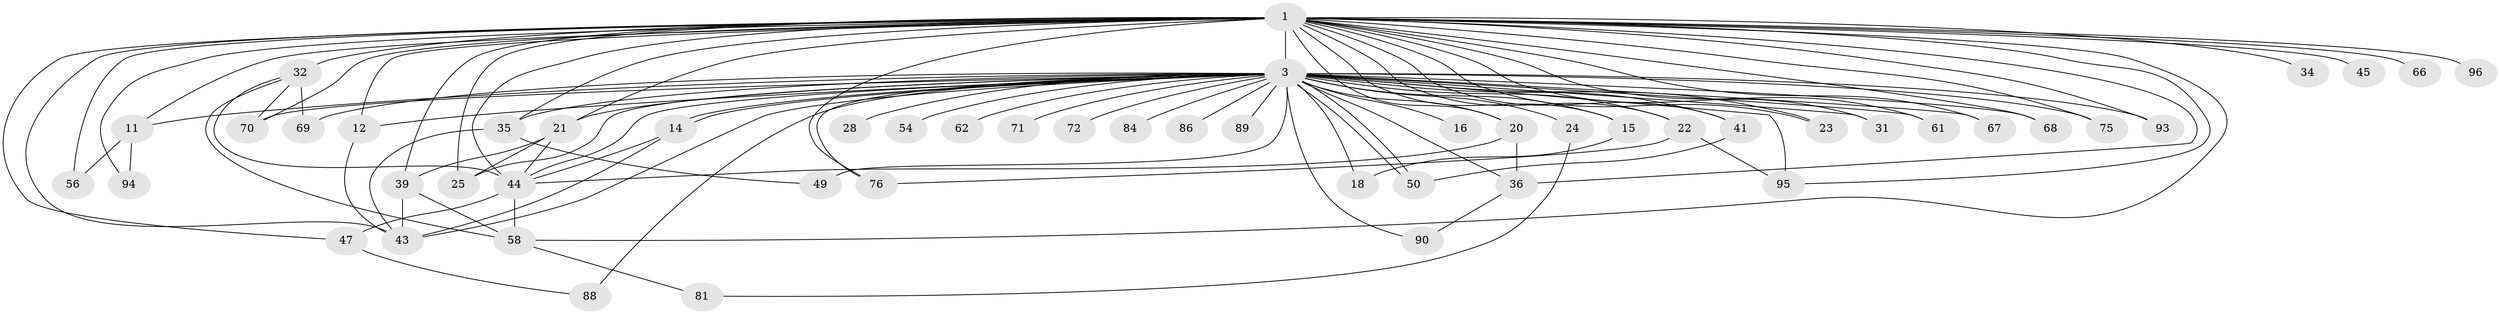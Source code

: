 // original degree distribution, {16: 0.007633587786259542, 21: 0.015267175572519083, 23: 0.007633587786259542, 19: 0.015267175572519083, 25: 0.007633587786259542, 22: 0.007633587786259542, 37: 0.007633587786259542, 29: 0.007633587786259542, 5: 0.04580152671755725, 3: 0.1984732824427481, 4: 0.08396946564885496, 2: 0.5419847328244275, 7: 0.007633587786259542, 8: 0.007633587786259542, 6: 0.030534351145038167, 9: 0.007633587786259542}
// Generated by graph-tools (version 1.1) at 2025/17/03/04/25 18:17:16]
// undirected, 52 vertices, 102 edges
graph export_dot {
graph [start="1"]
  node [color=gray90,style=filled];
  1 [super="+65+2"];
  3 [super="+57+8+87+5+106+77+19"];
  11 [super="+40"];
  12;
  14;
  15;
  16;
  18;
  20 [super="+48"];
  21;
  22 [super="+101+42"];
  23;
  24 [super="+80"];
  25 [super="+33"];
  28;
  31;
  32 [super="+51+79"];
  34;
  35 [super="+59"];
  36 [super="+78"];
  39 [super="+82+55"];
  41 [super="+127+83+52"];
  43 [super="+129+60"];
  44 [super="+122+97+74+98+53"];
  45;
  47;
  49;
  50;
  54;
  56;
  58 [super="+99"];
  61;
  62;
  66;
  67;
  68;
  69;
  70 [super="+114"];
  71;
  72;
  75;
  76;
  81;
  84;
  86;
  88;
  89;
  90;
  93;
  94;
  95;
  96;
  1 -- 3 [weight=39];
  1 -- 12;
  1 -- 23 [weight=2];
  1 -- 56;
  1 -- 32 [weight=4];
  1 -- 96 [weight=2];
  1 -- 35;
  1 -- 75;
  1 -- 39 [weight=2];
  1 -- 11 [weight=4];
  1 -- 66 [weight=2];
  1 -- 67;
  1 -- 68;
  1 -- 70;
  1 -- 76;
  1 -- 15;
  1 -- 20 [weight=2];
  1 -- 21;
  1 -- 25 [weight=2];
  1 -- 93;
  1 -- 94;
  1 -- 31;
  1 -- 95;
  1 -- 34 [weight=2];
  1 -- 36 [weight=2];
  1 -- 43;
  1 -- 44 [weight=5];
  1 -- 45 [weight=2];
  1 -- 47;
  1 -- 58;
  1 -- 61;
  1 -- 22;
  1 -- 41;
  3 -- 14;
  3 -- 14;
  3 -- 16 [weight=2];
  3 -- 21;
  3 -- 50;
  3 -- 50;
  3 -- 54 [weight=2];
  3 -- 22 [weight=5];
  3 -- 35 [weight=2];
  3 -- 69;
  3 -- 41 [weight=3];
  3 -- 75;
  3 -- 89 [weight=2];
  3 -- 90;
  3 -- 93;
  3 -- 70 [weight=2];
  3 -- 11;
  3 -- 12;
  3 -- 15;
  3 -- 18;
  3 -- 20 [weight=3];
  3 -- 23;
  3 -- 24 [weight=4];
  3 -- 25;
  3 -- 28;
  3 -- 31;
  3 -- 36;
  3 -- 43;
  3 -- 44;
  3 -- 49;
  3 -- 61;
  3 -- 62 [weight=2];
  3 -- 67;
  3 -- 68;
  3 -- 71 [weight=2];
  3 -- 72 [weight=2];
  3 -- 76;
  3 -- 84 [weight=2];
  3 -- 86 [weight=2];
  3 -- 88;
  3 -- 95;
  11 -- 56;
  11 -- 94;
  12 -- 43;
  14 -- 43;
  14 -- 44;
  15 -- 18;
  20 -- 36;
  20 -- 44;
  21 -- 25;
  21 -- 39;
  21 -- 44;
  22 -- 95;
  22 -- 76;
  24 -- 81;
  32 -- 44;
  32 -- 70;
  32 -- 69;
  32 -- 58;
  35 -- 49;
  35 -- 43;
  36 -- 90;
  39 -- 58;
  39 -- 43;
  41 -- 50;
  44 -- 47;
  44 -- 58;
  47 -- 88;
  58 -- 81;
}
